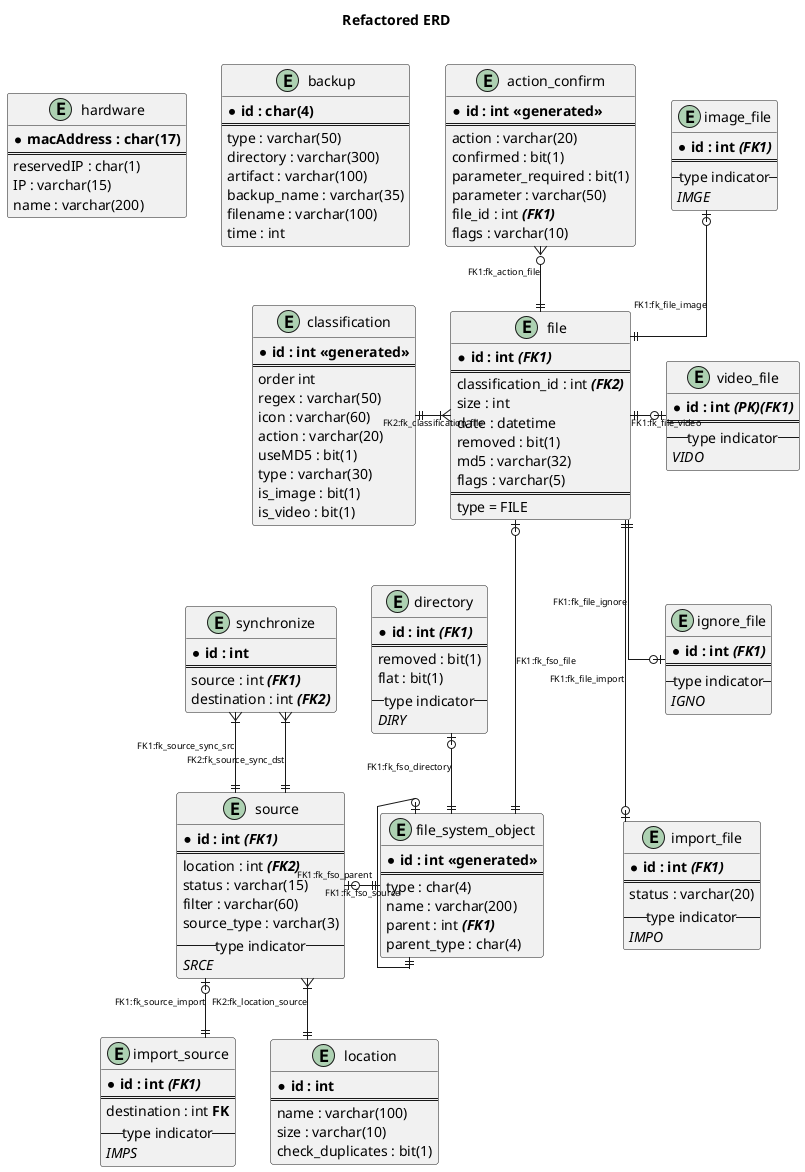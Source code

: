 @startuml
skinparam entityFontSize 12
skinparam arrowFontSize 9
skinparam linetype ortho
title Refactored ERD
top to bottom direction

entity file_system_object {
  * **id : int <<generated>>**
  ==
  type : char(4)
  name : varchar(200)
  parent : int **//(FK1)//**
  parent_type : char(4)
}

entity file {
   * **id : int //(FK1)//**
   ==
   classification_id : int **//(FK2)//**
   size : int
   date : datetime
   removed : bit(1)
   md5 : varchar(32)
   flags : varchar(5)
   ==
   type = FILE
}

entity image_file {
   * **id : int //(FK1)//**
   ==
   --type indicator--
   //IMGE//
}

entity video_file {
   * **id : int //(PK)(FK1)//**
   ==
   --type indicator--
   //VIDO//
}

entity ignore_file {
  * **id : int //(FK1)//**
  ==
  --type indicator--
  //IGNO//
}

entity import_file {
  * **id : int //(FK1)//**
  ==
  status : varchar(20)
  --type indicator--
  //IMPO//
}

entity directory {
  * **id : int //(FK1)//**
  ==
  removed : bit(1)
  flat : bit(1)
  --type indicator--
  //DIRY//
}

entity source {
  * **id : int //(FK1)//**
  ==
  location : int **//(FK2)//**
  status : varchar(15)
  filter : varchar(60)
  source_type : varchar(3)
  --type indicator--
  //SRCE//
}

entity import_source {
  * **id : int //(FK1)//**
  ==
  destination : int **FK**
  --type indicator--
  //IMPS//
}

entity classification {
  * **id : int <<generated>>**
  ==
  order int
  regex : varchar(50)
  icon : varchar(60)
  action : varchar(20)
  useMD5 : bit(1)
  type : varchar(30)
  is_image : bit(1)
  is_video : bit(1)
}

entity backup {
  * **id : char(4)**
  ==
  type : varchar(50)
  directory : varchar(300)
  artifact : varchar(100)
  backup_name : varchar(35)
  filename : varchar(100)
  time : int
}

entity hardware {
  * **macAddress : char(17)**
  ==
  reservedIP : char(1)
  IP : varchar(15)
  name : varchar(200)
}

entity location {
  * **id : int**
  ==
  name : varchar(100)
  size : varchar(10)
  check_duplicates : bit(1)
}

entity synchronize {
 * **id : int**
 ==
 source : int **//(FK1)//**
 destination : int **//(FK2)//**
}

entity action_confirm {
   * **id : int <<generated>>**
   ==
   action : varchar(20)
   confirmed : bit(1)
   parameter_required : bit(1)
   parameter : varchar(50)
   file_id : int **//(FK1)//**
   flags : varchar(10)
}

file_system_object   |o-d-|| file_system_object : FK1:fk_fso_parent
file                 |o-r-|| file_system_object : FK1:fk_fso_file
directory            |o-r-|| file_system_object : FK1:fk_fso_directory
source               |o-r-|| file_system_object : FK1:fk_fso_source
image_file           |o-r-|| file               : FK1:fk_file_image
video_file           |o-l-|| file               : FK1:fk_file_video
ignore_file          |o-r-|| file               : FK1:fk_file_ignore
import_file          |o-l-|| file               : FK1:fk_file_import
import_source        ||-u-o| source             : FK1:fk_source_import
file                 }|-l-|| classification     : FK2:fk_classification_file
source               }|-d-|| location           : FK2:fk_location_source
synchronize          }|-d-|| source             : FK1:fk_source_sync_src
synchronize          }|-d-|| source             : FK2:fk_source_sync_dst
action_confirm       }o-d-|| file               : FK1:fk_action_file

image_file           ||-[hidden]d-|| video_file
video_file           ||-[hidden]d-|| ignore_file
ignore_file          ||-[hidden]d-|| import_file
file                 ||-[hidden]d-|| directory
directory            ||-[hidden]d-|| source
image_file           ||-[hidden]l-|| backup
backup               ||-[hidden]l-|| hardware
@enduml
